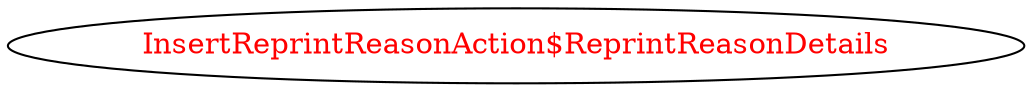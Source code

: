 digraph dependencyGraph {
 concentrate=true;
 ranksep="2.0";
 rankdir="LR"; 
 splines="ortho";
"InsertReprintReasonAction$ReprintReasonDetails" [fontcolor="red"];
}